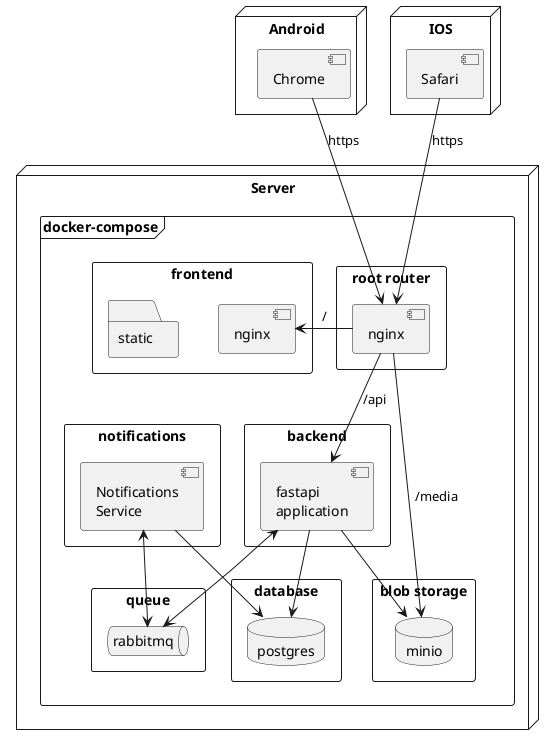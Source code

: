 @startuml deployment

'left to right direction

'skinparam linetype ortho
'skinparam linetype polyline

skinparam nodesep 40
skinparam ranksep 25

node Server {
    frame "docker-compose" {
        rectangle "root router" as root_r {
            component "nginx" as root {

            }
        }

        rectangle backend {
            component api_server [fastapi 
            application]
        }

        rectangle frontend {
            
            component "nginx" as n2 {

            }

            folder static {

            }
        }

        rectangle "queue" as q {
            queue "rabbitmq" as queue {

            }
        }

        

        rectangle notifications {
            component ns [Notifications
            Service]
        }

        rectangle database {
            database postgres
        }

        rectangle "blob storage" as blob {
            database minio
        }
    }
}



node Android as andoid {
    component Chrome {

    }
}

node IOS as ios {
    component Safari {

    }
}




root --> api_server : /api
root -r-> n2 : /

root -d-> minio : /media


api_server --> postgres
api_server <--> queue

api_server --> minio

ns <--> queue
ns --> postgres

Safari --> root : https

Chrome --> root : https



@enduml